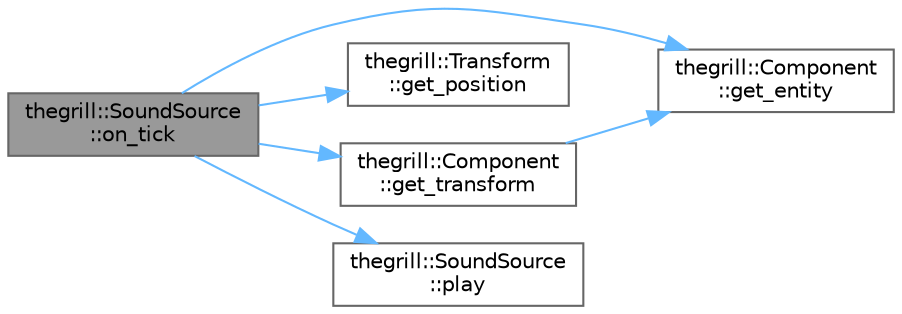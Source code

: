 digraph "thegrill::SoundSource::on_tick"
{
 // LATEX_PDF_SIZE
  bgcolor="transparent";
  edge [fontname=Helvetica,fontsize=10,labelfontname=Helvetica,labelfontsize=10];
  node [fontname=Helvetica,fontsize=10,shape=box,height=0.2,width=0.4];
  rankdir="LR";
  Node1 [id="Node000001",label="thegrill::SoundSource\l::on_tick",height=0.2,width=0.4,color="gray40", fillcolor="grey60", style="filled", fontcolor="black",tooltip="Called every frame to update the component."];
  Node1 -> Node2 [id="edge1_Node000001_Node000002",color="steelblue1",style="solid",tooltip=" "];
  Node2 [id="Node000002",label="thegrill::Component\l::get_entity",height=0.2,width=0.4,color="grey40", fillcolor="white", style="filled",URL="$structthegrill_1_1_component.html#acc754d2dc8e9915ebf5b5eb666409d51",tooltip=" "];
  Node1 -> Node3 [id="edge2_Node000001_Node000003",color="steelblue1",style="solid",tooltip=" "];
  Node3 [id="Node000003",label="thegrill::Transform\l::get_position",height=0.2,width=0.4,color="grey40", fillcolor="white", style="filled",URL="$structthegrill_1_1_transform.html#a81722ad1176f94f64a4e5469cca49322",tooltip="Gets the position of the transform recursively including the position of parents if found."];
  Node1 -> Node4 [id="edge3_Node000001_Node000004",color="steelblue1",style="solid",tooltip=" "];
  Node4 [id="Node000004",label="thegrill::Component\l::get_transform",height=0.2,width=0.4,color="grey40", fillcolor="white", style="filled",URL="$structthegrill_1_1_component.html#a079f00434c0077e4356f45f2bdd92c17",tooltip=" "];
  Node4 -> Node2 [id="edge4_Node000004_Node000002",color="steelblue1",style="solid",tooltip=" "];
  Node1 -> Node5 [id="edge5_Node000001_Node000005",color="steelblue1",style="solid",tooltip=" "];
  Node5 [id="Node000005",label="thegrill::SoundSource\l::play",height=0.2,width=0.4,color="grey40", fillcolor="white", style="filled",URL="$structthegrill_1_1_sound_source.html#adad71d65f6e2458f2f8cc6edc04582b6",tooltip=" "];
}
